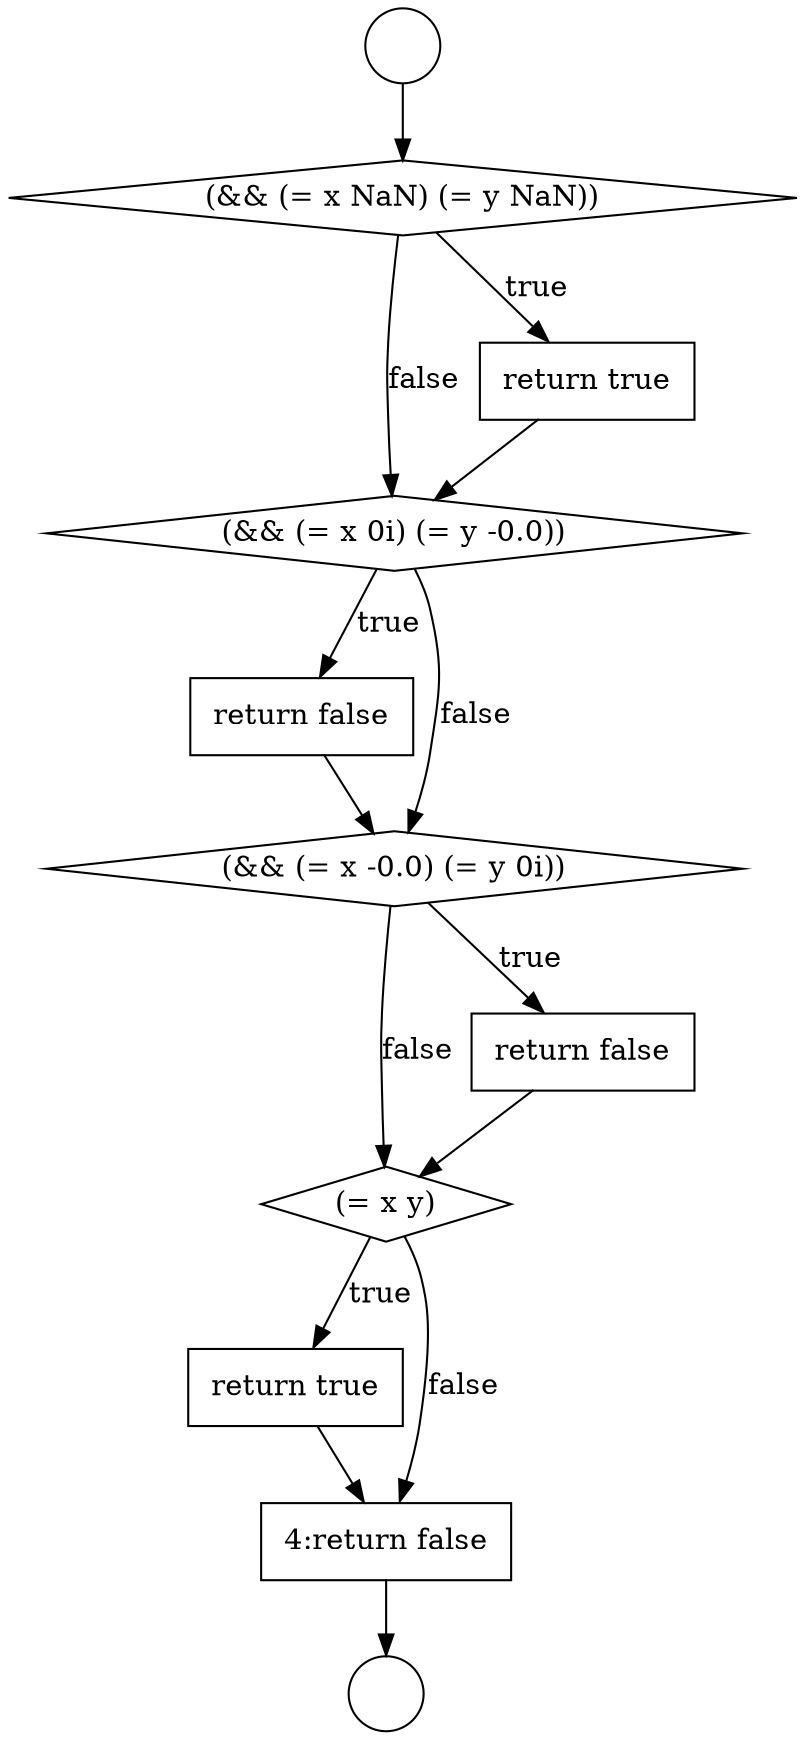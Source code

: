 digraph {
  node69 [shape=diamond, label=<<font color="black">(= x y)</font>> color="black" fillcolor="white" style=filled]
  node61 [shape=circle label=" " color="black" fillcolor="white" style=filled]
  node70 [shape=none, margin=0, label=<<font color="black">
    <table border="0" cellborder="1" cellspacing="0" cellpadding="10">
      <tr><td align="left">return true</td></tr>
    </table>
  </font>> color="black" fillcolor="white" style=filled]
  node65 [shape=diamond, label=<<font color="black">(&amp;&amp; (= x 0i) (= y -0.0))</font>> color="black" fillcolor="white" style=filled]
  node64 [shape=none, margin=0, label=<<font color="black">
    <table border="0" cellborder="1" cellspacing="0" cellpadding="10">
      <tr><td align="left">return true</td></tr>
    </table>
  </font>> color="black" fillcolor="white" style=filled]
  node71 [shape=none, margin=0, label=<<font color="black">
    <table border="0" cellborder="1" cellspacing="0" cellpadding="10">
      <tr><td align="left">4:return false</td></tr>
    </table>
  </font>> color="black" fillcolor="white" style=filled]
  node66 [shape=none, margin=0, label=<<font color="black">
    <table border="0" cellborder="1" cellspacing="0" cellpadding="10">
      <tr><td align="left">return false</td></tr>
    </table>
  </font>> color="black" fillcolor="white" style=filled]
  node63 [shape=diamond, label=<<font color="black">(&amp;&amp; (= x NaN) (= y NaN))</font>> color="black" fillcolor="white" style=filled]
  node67 [shape=diamond, label=<<font color="black">(&amp;&amp; (= x -0.0) (= y 0i))</font>> color="black" fillcolor="white" style=filled]
  node68 [shape=none, margin=0, label=<<font color="black">
    <table border="0" cellborder="1" cellspacing="0" cellpadding="10">
      <tr><td align="left">return false</td></tr>
    </table>
  </font>> color="black" fillcolor="white" style=filled]
  node62 [shape=circle label=" " color="black" fillcolor="white" style=filled]
  node64 -> node65 [ color="black"]
  node63 -> node64 [label=<<font color="black">true</font>> color="black"]
  node63 -> node65 [label=<<font color="black">false</font>> color="black"]
  node66 -> node67 [ color="black"]
  node71 -> node62 [ color="black"]
  node70 -> node71 [ color="black"]
  node68 -> node69 [ color="black"]
  node65 -> node66 [label=<<font color="black">true</font>> color="black"]
  node65 -> node67 [label=<<font color="black">false</font>> color="black"]
  node67 -> node68 [label=<<font color="black">true</font>> color="black"]
  node67 -> node69 [label=<<font color="black">false</font>> color="black"]
  node69 -> node70 [label=<<font color="black">true</font>> color="black"]
  node69 -> node71 [label=<<font color="black">false</font>> color="black"]
  node61 -> node63 [ color="black"]
}
